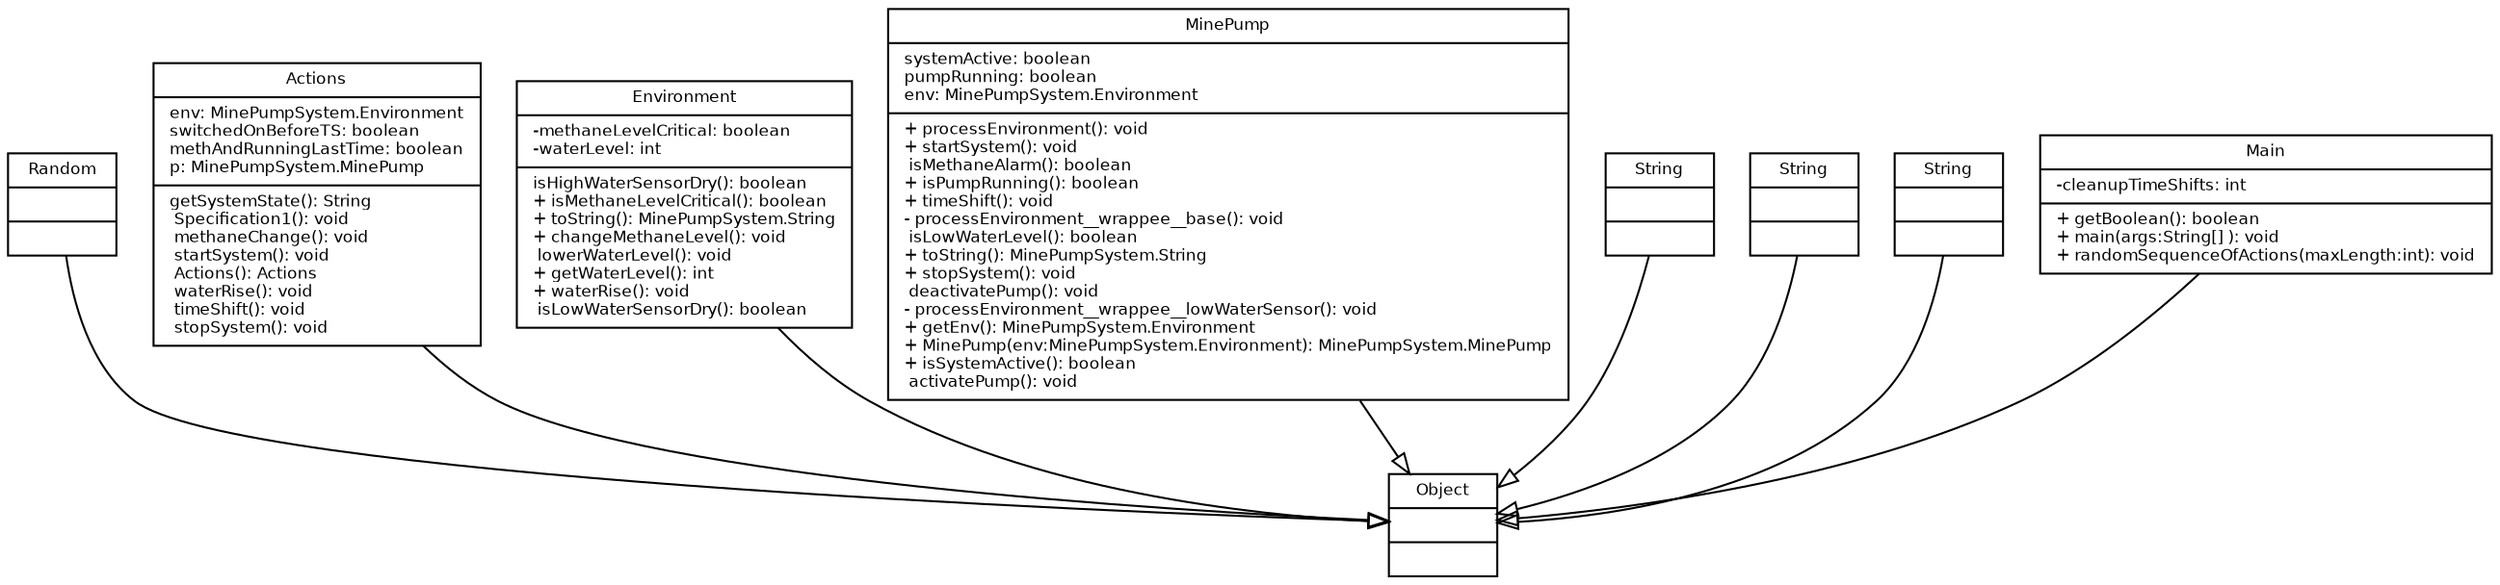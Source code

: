 digraph TypeHierarchy { 
        fontname = "Bitstream Vera Sans"
        fontsize = 8

        node [
                  fontname = "Bitstream Vera Sans"
                  fontsize = 8
                  shape = "record"
        ]

        edge [
                  fontname = "Bitstream Vera Sans"
                  fontsize = 8
        ]

        Random [
                  label = "{Random||}"
        ]

        Actions [
                  label = "{Actions|env: MinePumpSystem.Environment\lswitchedOnBeforeTS: boolean\lmethAndRunningLastTime: boolean\lp: MinePumpSystem.MinePump\l| getSystemState(): String\l Specification1(): void\l methaneChange(): void\l startSystem(): void\l Actions(): Actions\l waterRise(): void\l timeShift(): void\l stopSystem(): void\l}"
        ]

        MinePumpSystem_Environment [
                  label = "{Environment|-methaneLevelCritical: boolean\l-waterLevel: int\l| isHighWaterSensorDry(): boolean\l+ isMethaneLevelCritical(): boolean\l+ toString(): MinePumpSystem.String\l+ changeMethaneLevel(): void\l lowerWaterLevel(): void\l+ getWaterLevel(): int\l+ waterRise(): void\l isLowWaterSensorDry(): boolean\l}"
        ]

        MinePumpSystem_MinePump [
                  label = "{MinePump|systemActive: boolean\lpumpRunning: boolean\lenv: MinePumpSystem.Environment\l|+ processEnvironment(): void\l+ startSystem(): void\l isMethaneAlarm(): boolean\l+ isPumpRunning(): boolean\l+ timeShift(): void\l- processEnvironment__wrappee__base(): void\l isLowWaterLevel(): boolean\l+ toString(): MinePumpSystem.String\l+ stopSystem(): void\l deactivatePump(): void\l- processEnvironment__wrappee__lowWaterSensor(): void\l+ getEnv(): MinePumpSystem.Environment\l+ MinePump(env:MinePumpSystem.Environment): MinePumpSystem.MinePump\l+ isSystemActive(): boolean\l activatePump(): void\l}"
        ]

        String [
                  label = "{String||}"
        ]

        java_lang_String [
                  label = "{String||}"
        ]

        java_lang_Object [
                  label = "{Object||}"
        ]

        MinePumpSystem_String [
                  label = "{String||}"
        ]

        Main [
                  label = "{Main|-cleanupTimeShifts: int\l|+ getBoolean(): boolean\l+ main(args:String[] ): void\l+ randomSequenceOfActions(maxLength:int): void\l}"
        ]

        edge [
                  arrowhead = "empty"
                  style = "solid"
                  arrowtail = "none"
        ]

        Random -> java_lang_Object
        Actions -> java_lang_Object
        MinePumpSystem_Environment -> java_lang_Object
        MinePumpSystem_MinePump -> java_lang_Object
        String -> java_lang_Object
        java_lang_String -> java_lang_Object
        MinePumpSystem_String -> java_lang_Object
        Main -> java_lang_Object
        edge [
                  arrowhead = "empty"
                  style = "dashed"
                  arrowtail = "none"
        ]

        edge [
                  arrowhead = "normal"
                  style = "solid"
                  arrowtail = "odot"
        ]

}